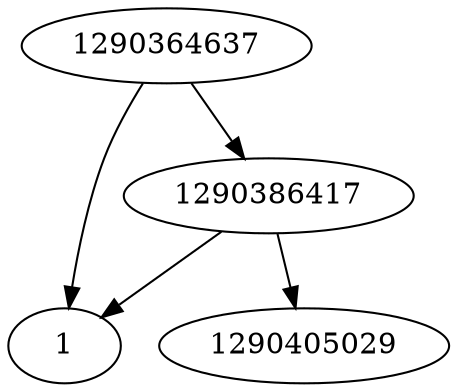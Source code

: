 strict digraph  {
1290386417;
1;
1290364637;
1290405029;
1290386417 -> 1;
1290386417 -> 1290405029;
1290364637 -> 1;
1290364637 -> 1290386417;
}

